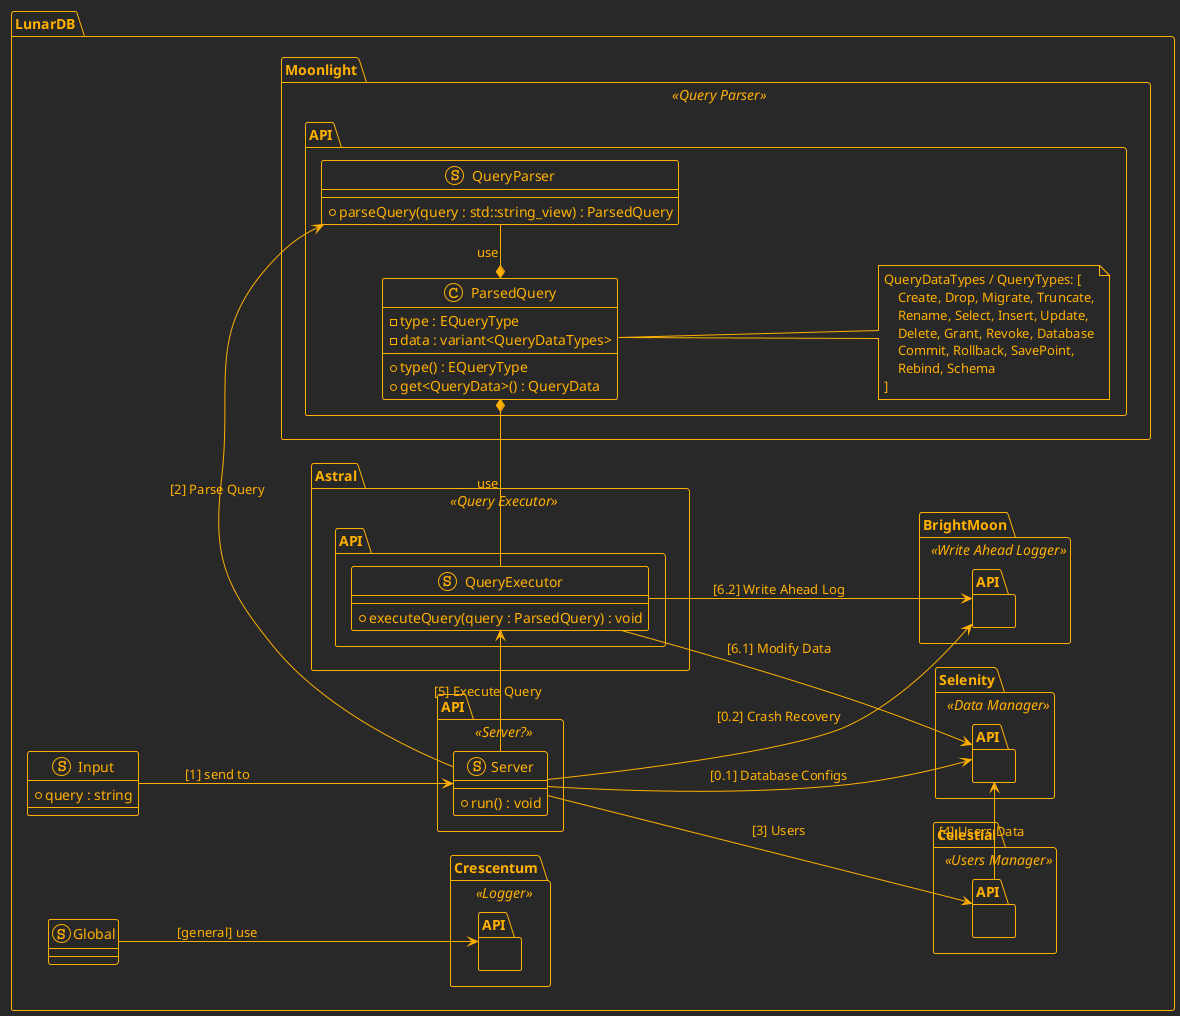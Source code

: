 @startuml Architecture
!theme crt-amber

left to right direction

namespace LunarDB {

stereotype Input {
    + query : string
}

namespace Moonlight <<Query Parser>> {

namespace API {

class ParsedQuery {
    + type() : EQueryType
    + get<QueryData>() : QueryData

    - type : EQueryType
    - data : variant<QueryDataTypes>
}
note right
    QueryDataTypes / QueryTypes: [ 
        Create, Drop, Migrate, Truncate,
        Rename, Select, Insert, Update,
        Delete, Grant, Revoke, Database
        Commit, Rollback, SavePoint,
        Rebind, Schema 
    ]
end note

stereotype QueryParser {
    + parseQuery(query : std::string_view) : ParsedQuery
}

}

}

namespace Astral <<Query Executor>> {

namespace API {

stereotype QueryExecutor {
    + executeQuery(query : ParsedQuery) : void
}

}

}

namespace Celestial <<Users Manager>> {

namespace API {

}

}

namespace Crescentum <<Logger>> {

namespace API {

}

}

namespace BrightMoon <<Write Ahead Logger>> {

namespace API {

}

}

namespace Selenity <<Data Manager>> {

namespace API {

}

}

namespace API <<Server?>> {
    
stereotype Server {
    + run() : void
}

}

LunarDB.API.Server --> Selenity.API : [0.1] Database Configs
LunarDB.API.Server --> BrightMoon.API : [0.2] Crash Recovery

Input --> LunarDB.API.Server : [1] send to
LunarDB.API.Server -> Moonlight.API.QueryParser : [2] Parse Query
LunarDB.API.Server --> Celestial.API : [3] Users
Celestial.API -> Selenity.API : [4] Users Data
LunarDB.API.Server -> Astral.API.QueryExecutor : [5] Execute Query
Astral.API.QueryExecutor --> Selenity.API : [6.1] Modify Data
Astral.API.QueryExecutor --> BrightMoon.API : [6.2] Write Ahead Log

Moonlight.API.ParsedQuery *- Moonlight.API.QueryParser : use
Astral.API.QueryExecutor -* Moonlight.API.ParsedQuery : use

stereotype Global {}
Global --> Crescentum.API : [general] use

}

@enduml
